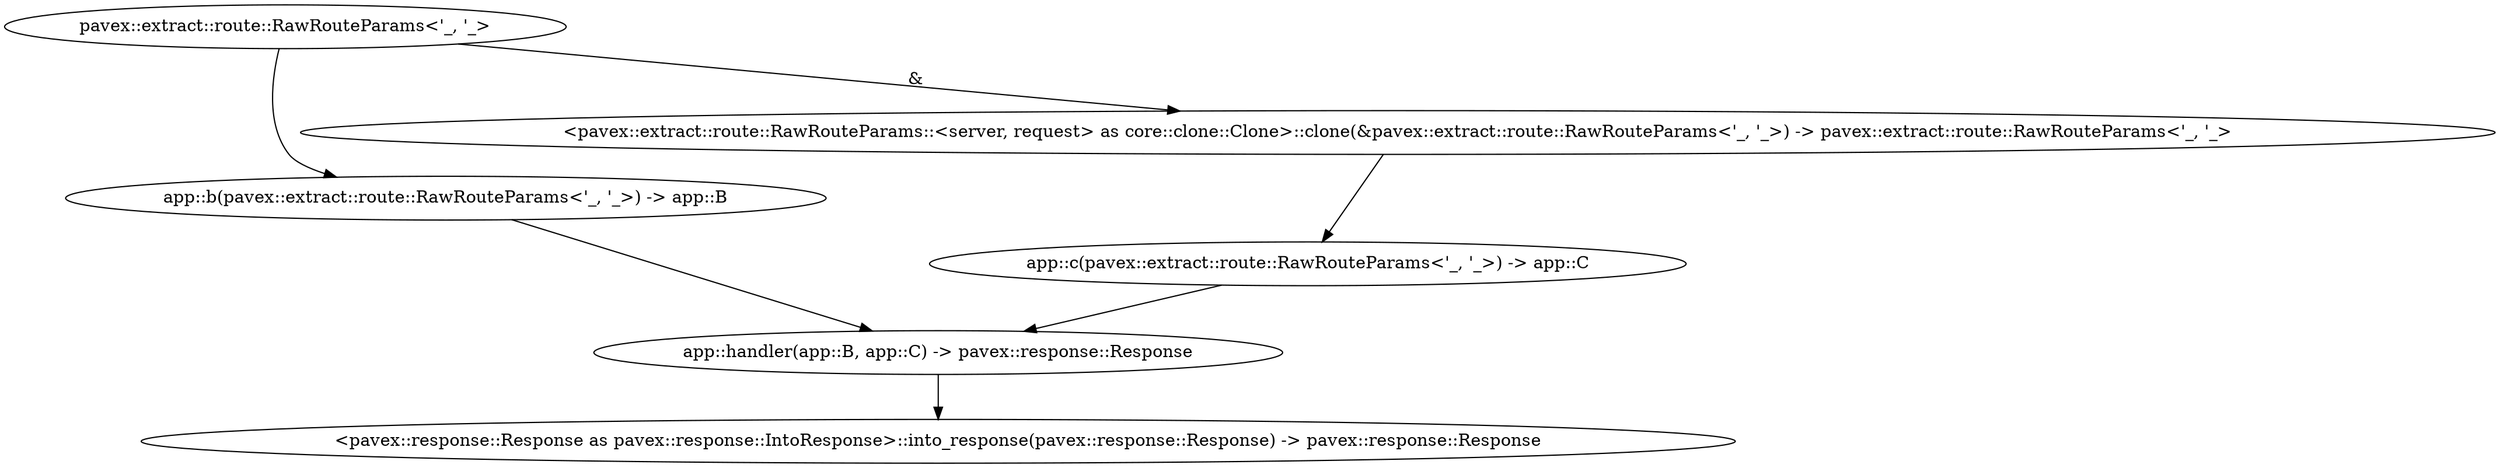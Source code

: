 digraph "GET /home - 0" {
    0 [ label = "app::handler(app::B, app::C) -> pavex::response::Response"]
    1 [ label = "app::c(pavex::extract::route::RawRouteParams<'_, '_>) -> app::C"]
    2 [ label = "pavex::extract::route::RawRouteParams<'_, '_>"]
    3 [ label = "app::b(pavex::extract::route::RawRouteParams<'_, '_>) -> app::B"]
    4 [ label = "<pavex::response::Response as pavex::response::IntoResponse>::into_response(pavex::response::Response) -> pavex::response::Response"]
    5 [ label = "<pavex::extract::route::RawRouteParams::<server, request> as core::clone::Clone>::clone(&pavex::extract::route::RawRouteParams<'_, '_>) -> pavex::extract::route::RawRouteParams<'_, '_>"]
    1 -> 0 [ ]
    3 -> 0 [ ]
    2 -> 3 [ ]
    0 -> 4 [ ]
    2 -> 5 [ label = "&"]
    5 -> 1 [ ]
}

digraph app_state {
    0 [ label = "crate::ApplicationState() -> crate::ApplicationState"]
}